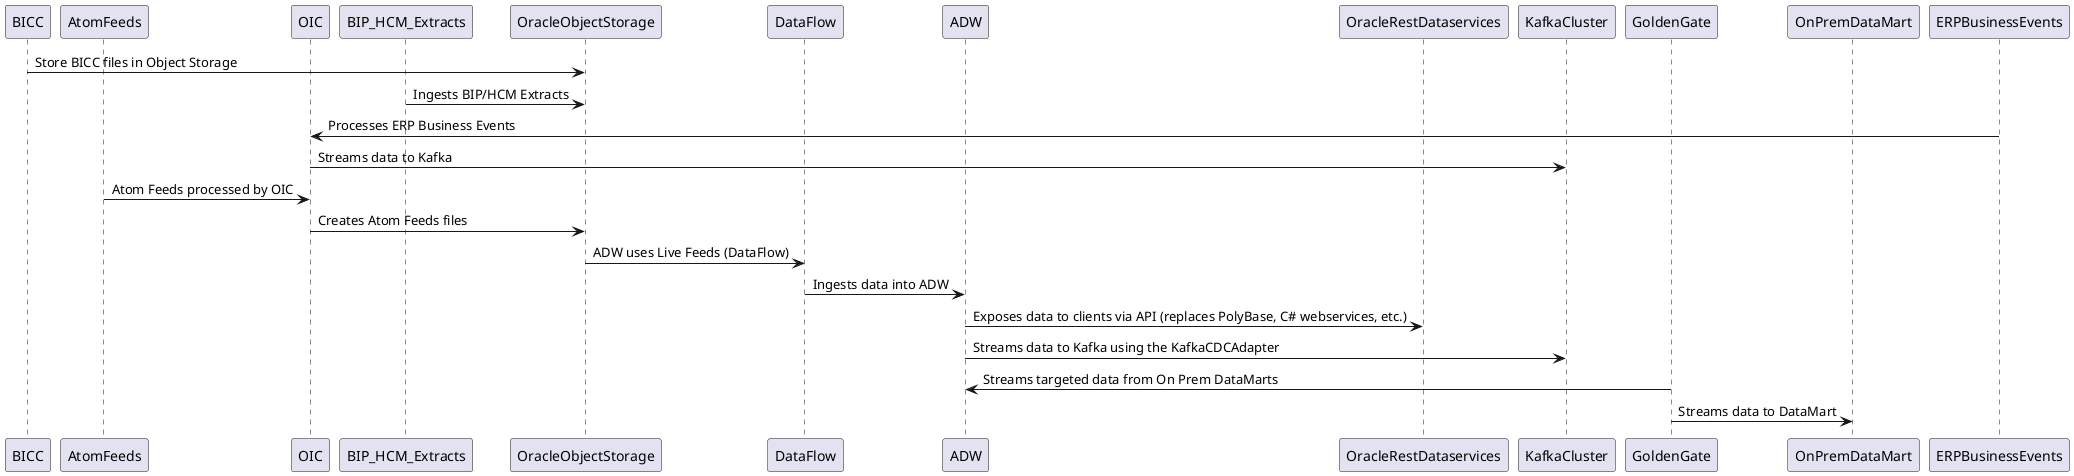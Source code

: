 @startuml

participant BICC
participant AtomFeeds
participant OIC
participant BIP_HCM_Extracts
participant OracleObjectStorage
participant DataFlow
participant ADW
participant OracleRestDataservices
participant KafkaCluster
participant GoldenGate
participant OnPremDataMart
participant ERPBusinessEvents

BICC -> OracleObjectStorage : Store BICC files in Object Storage
BIP_HCM_Extracts -> OracleObjectStorage : Ingests BIP/HCM Extracts

ERPBusinessEvents -> OIC : Processes ERP Business Events
OIC -> KafkaCluster : Streams data to Kafka

AtomFeeds -> OIC : Atom Feeds processed by OIC
OIC -> OracleObjectStorage : Creates Atom Feeds files

OracleObjectStorage -> DataFlow : ADW uses Live Feeds (DataFlow)
DataFlow -> ADW : Ingests data into ADW

ADW -> OracleRestDataservices : Exposes data to clients via API (replaces PolyBase, C# webservices, etc.)
ADW -> KafkaCluster : Streams data to Kafka using the KafkaCDCAdapter

GoldenGate -> ADW : Streams targeted data from On Prem DataMarts
GoldenGate -> OnPremDataMart : Streams data to DataMart

@enduml
